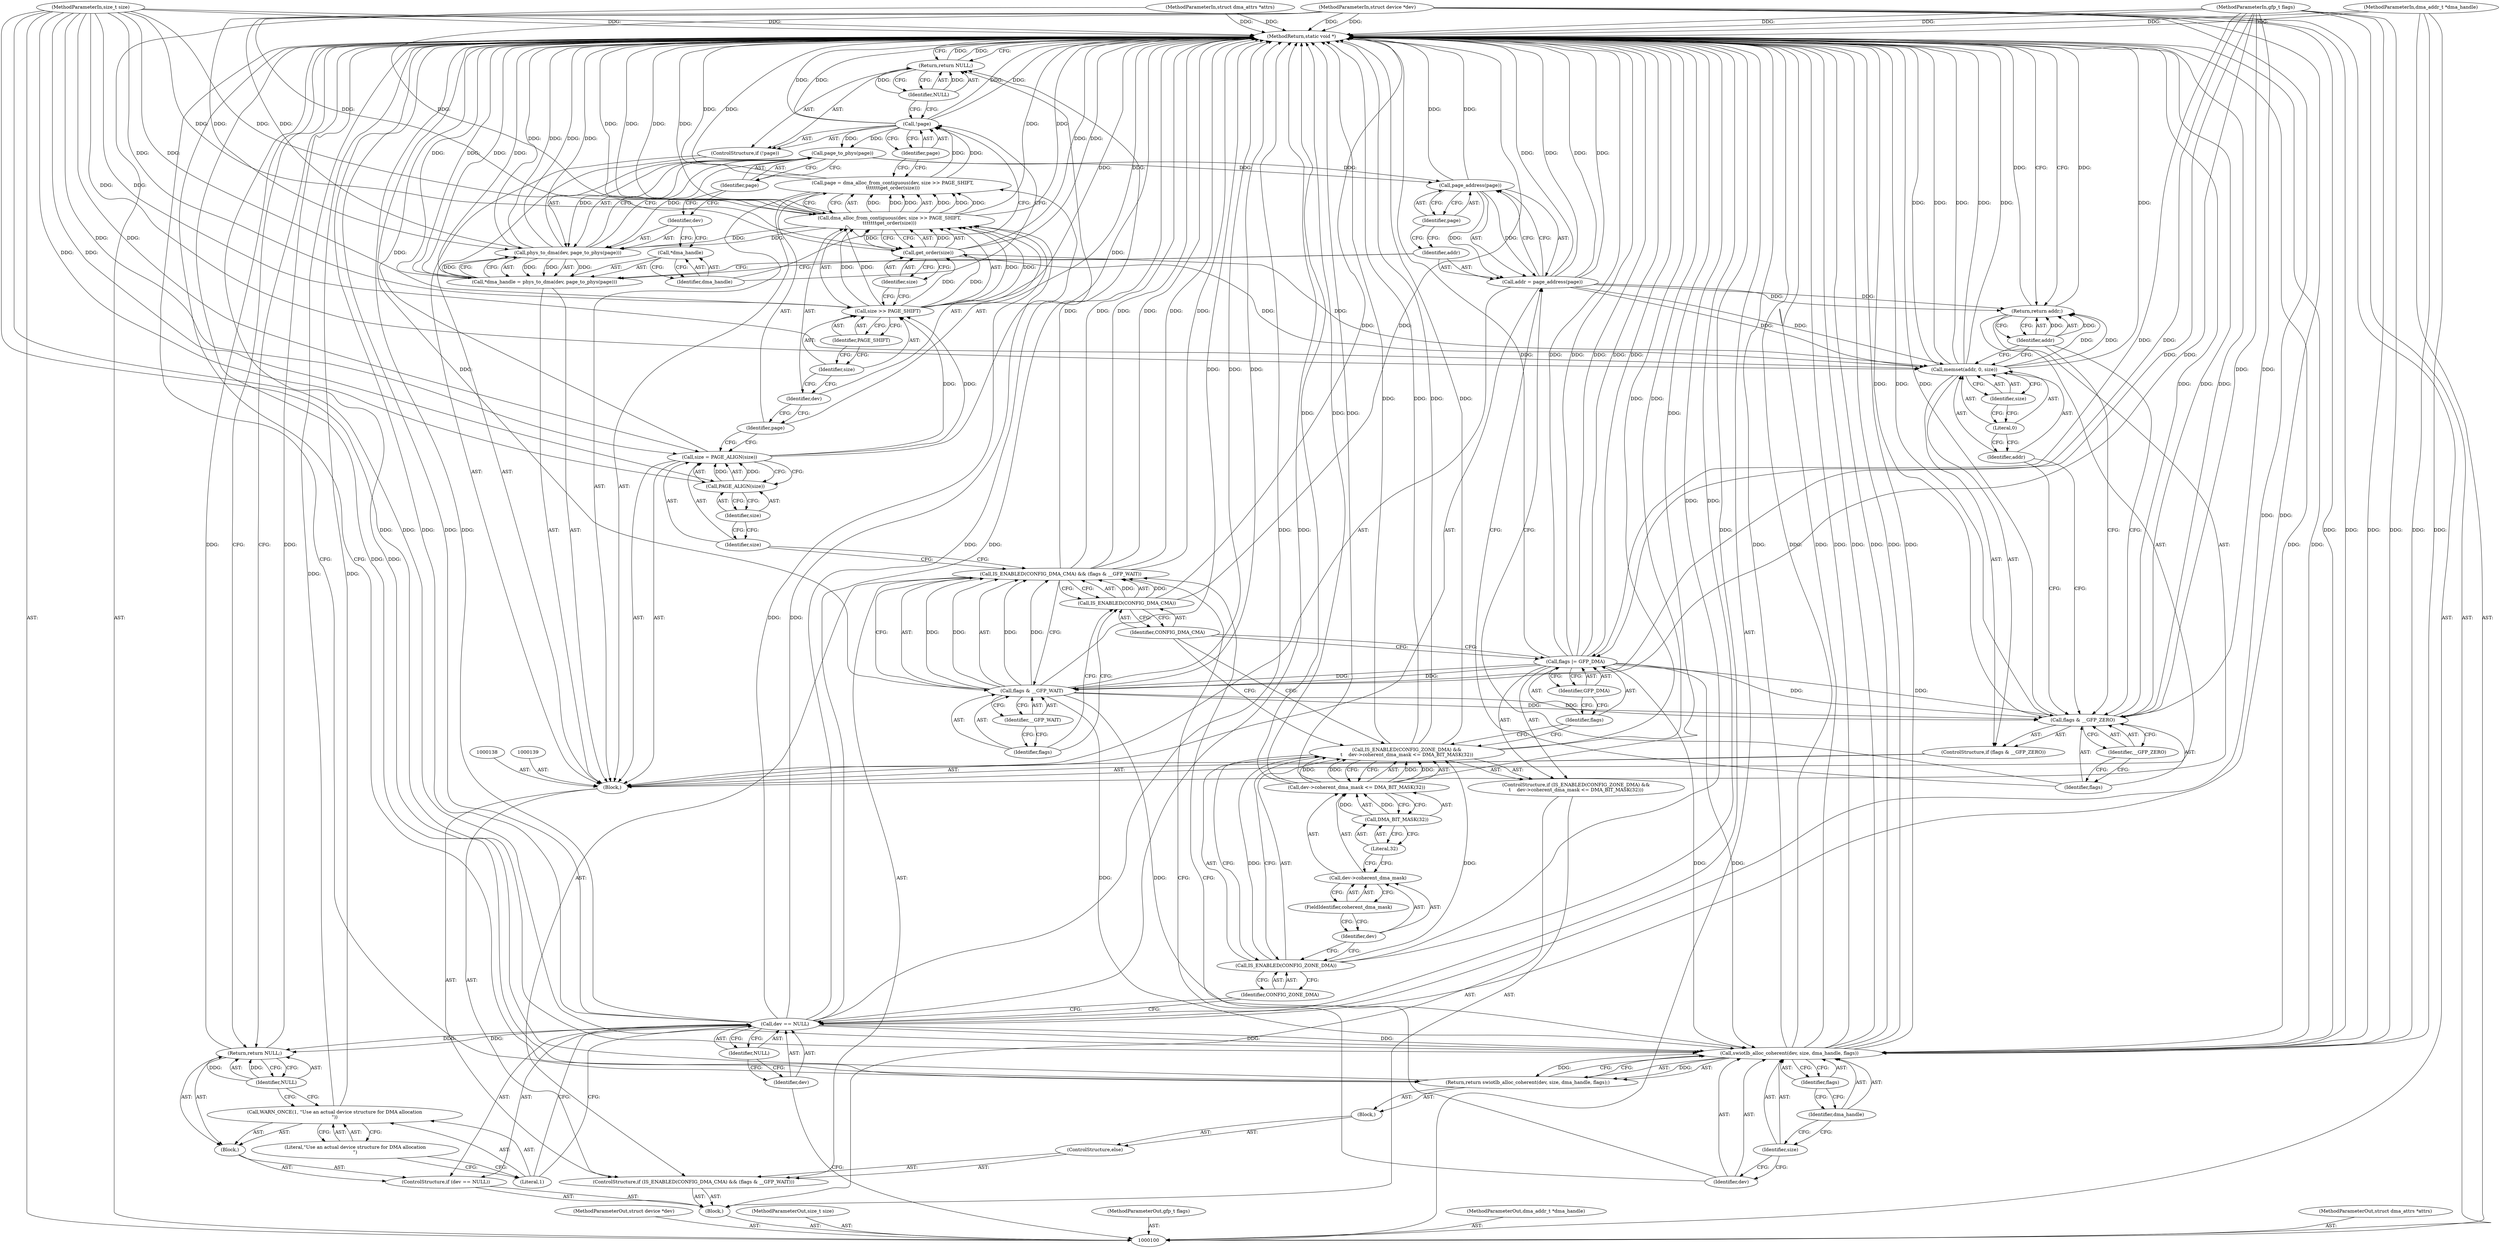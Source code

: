 digraph "1_linux_6829e274a623187c24f7cfc0e3d35f25d087fcc5_0" {
"1000187" [label="(MethodReturn,static void *)"];
"1000101" [label="(MethodParameterIn,struct device *dev)"];
"1000302" [label="(MethodParameterOut,struct device *dev)"];
"1000102" [label="(MethodParameterIn,size_t size)"];
"1000303" [label="(MethodParameterOut,size_t size)"];
"1000117" [label="(ControlStructure,if (IS_ENABLED(CONFIG_ZONE_DMA) &&\n\t    dev->coherent_dma_mask <= DMA_BIT_MASK(32)))"];
"1000120" [label="(Identifier,CONFIG_ZONE_DMA)"];
"1000118" [label="(Call,IS_ENABLED(CONFIG_ZONE_DMA) &&\n\t    dev->coherent_dma_mask <= DMA_BIT_MASK(32))"];
"1000119" [label="(Call,IS_ENABLED(CONFIG_ZONE_DMA))"];
"1000124" [label="(FieldIdentifier,coherent_dma_mask)"];
"1000125" [label="(Call,DMA_BIT_MASK(32))"];
"1000126" [label="(Literal,32)"];
"1000121" [label="(Call,dev->coherent_dma_mask <= DMA_BIT_MASK(32))"];
"1000122" [label="(Call,dev->coherent_dma_mask)"];
"1000123" [label="(Identifier,dev)"];
"1000129" [label="(Identifier,GFP_DMA)"];
"1000127" [label="(Call,flags |= GFP_DMA)"];
"1000128" [label="(Identifier,flags)"];
"1000130" [label="(ControlStructure,if (IS_ENABLED(CONFIG_DMA_CMA) && (flags & __GFP_WAIT)))"];
"1000133" [label="(Identifier,CONFIG_DMA_CMA)"];
"1000134" [label="(Call,flags & __GFP_WAIT)"];
"1000135" [label="(Identifier,flags)"];
"1000136" [label="(Identifier,__GFP_WAIT)"];
"1000131" [label="(Call,IS_ENABLED(CONFIG_DMA_CMA) && (flags & __GFP_WAIT))"];
"1000132" [label="(Call,IS_ENABLED(CONFIG_DMA_CMA))"];
"1000137" [label="(Block,)"];
"1000140" [label="(Call,size = PAGE_ALIGN(size))"];
"1000141" [label="(Identifier,size)"];
"1000143" [label="(Identifier,size)"];
"1000142" [label="(Call,PAGE_ALIGN(size))"];
"1000144" [label="(Call,page = dma_alloc_from_contiguous(dev, size >> PAGE_SHIFT,\n\t\t\t\t\t\t\tget_order(size)))"];
"1000145" [label="(Identifier,page)"];
"1000147" [label="(Identifier,dev)"];
"1000148" [label="(Call,size >> PAGE_SHIFT)"];
"1000149" [label="(Identifier,size)"];
"1000150" [label="(Identifier,PAGE_SHIFT)"];
"1000146" [label="(Call,dma_alloc_from_contiguous(dev, size >> PAGE_SHIFT,\n\t\t\t\t\t\t\tget_order(size)))"];
"1000152" [label="(Identifier,size)"];
"1000151" [label="(Call,get_order(size))"];
"1000104" [label="(MethodParameterIn,gfp_t flags)"];
"1000305" [label="(MethodParameterOut,gfp_t flags)"];
"1000103" [label="(MethodParameterIn,dma_addr_t *dma_handle)"];
"1000304" [label="(MethodParameterOut,dma_addr_t *dma_handle)"];
"1000153" [label="(ControlStructure,if (!page))"];
"1000154" [label="(Call,!page)"];
"1000155" [label="(Identifier,page)"];
"1000157" [label="(Identifier,NULL)"];
"1000156" [label="(Return,return NULL;)"];
"1000161" [label="(Call,phys_to_dma(dev, page_to_phys(page)))"];
"1000162" [label="(Identifier,dev)"];
"1000158" [label="(Call,*dma_handle = phys_to_dma(dev, page_to_phys(page)))"];
"1000159" [label="(Call,*dma_handle)"];
"1000163" [label="(Call,page_to_phys(page))"];
"1000160" [label="(Identifier,dma_handle)"];
"1000164" [label="(Identifier,page)"];
"1000167" [label="(Call,page_address(page))"];
"1000168" [label="(Identifier,page)"];
"1000165" [label="(Call,addr = page_address(page))"];
"1000166" [label="(Identifier,addr)"];
"1000172" [label="(Identifier,__GFP_ZERO)"];
"1000169" [label="(ControlStructure,if (flags & __GFP_ZERO))"];
"1000170" [label="(Call,flags & __GFP_ZERO)"];
"1000171" [label="(Identifier,flags)"];
"1000174" [label="(Identifier,addr)"];
"1000175" [label="(Literal,0)"];
"1000176" [label="(Identifier,size)"];
"1000173" [label="(Call,memset(addr, 0, size))"];
"1000178" [label="(Identifier,addr)"];
"1000177" [label="(Return,return addr;)"];
"1000179" [label="(ControlStructure,else)"];
"1000180" [label="(Block,)"];
"1000182" [label="(Call,swiotlb_alloc_coherent(dev, size, dma_handle, flags))"];
"1000181" [label="(Return,return swiotlb_alloc_coherent(dev, size, dma_handle, flags);)"];
"1000183" [label="(Identifier,dev)"];
"1000184" [label="(Identifier,size)"];
"1000185" [label="(Identifier,dma_handle)"];
"1000186" [label="(Identifier,flags)"];
"1000105" [label="(MethodParameterIn,struct dma_attrs *attrs)"];
"1000306" [label="(MethodParameterOut,struct dma_attrs *attrs)"];
"1000106" [label="(Block,)"];
"1000107" [label="(ControlStructure,if (dev == NULL))"];
"1000110" [label="(Identifier,NULL)"];
"1000111" [label="(Block,)"];
"1000108" [label="(Call,dev == NULL)"];
"1000109" [label="(Identifier,dev)"];
"1000113" [label="(Literal,1)"];
"1000114" [label="(Literal,\"Use an actual device structure for DMA allocation\n\")"];
"1000112" [label="(Call,WARN_ONCE(1, \"Use an actual device structure for DMA allocation\n\"))"];
"1000115" [label="(Return,return NULL;)"];
"1000116" [label="(Identifier,NULL)"];
"1000187" -> "1000100"  [label="AST: "];
"1000187" -> "1000115"  [label="CFG: "];
"1000187" -> "1000156"  [label="CFG: "];
"1000187" -> "1000177"  [label="CFG: "];
"1000187" -> "1000181"  [label="CFG: "];
"1000121" -> "1000187"  [label="DDG: "];
"1000121" -> "1000187"  [label="DDG: "];
"1000108" -> "1000187"  [label="DDG: "];
"1000108" -> "1000187"  [label="DDG: "];
"1000108" -> "1000187"  [label="DDG: "];
"1000182" -> "1000187"  [label="DDG: "];
"1000182" -> "1000187"  [label="DDG: "];
"1000182" -> "1000187"  [label="DDG: "];
"1000182" -> "1000187"  [label="DDG: "];
"1000182" -> "1000187"  [label="DDG: "];
"1000146" -> "1000187"  [label="DDG: "];
"1000146" -> "1000187"  [label="DDG: "];
"1000146" -> "1000187"  [label="DDG: "];
"1000104" -> "1000187"  [label="DDG: "];
"1000105" -> "1000187"  [label="DDG: "];
"1000131" -> "1000187"  [label="DDG: "];
"1000131" -> "1000187"  [label="DDG: "];
"1000131" -> "1000187"  [label="DDG: "];
"1000118" -> "1000187"  [label="DDG: "];
"1000118" -> "1000187"  [label="DDG: "];
"1000118" -> "1000187"  [label="DDG: "];
"1000127" -> "1000187"  [label="DDG: "];
"1000127" -> "1000187"  [label="DDG: "];
"1000127" -> "1000187"  [label="DDG: "];
"1000154" -> "1000187"  [label="DDG: "];
"1000154" -> "1000187"  [label="DDG: "];
"1000158" -> "1000187"  [label="DDG: "];
"1000158" -> "1000187"  [label="DDG: "];
"1000167" -> "1000187"  [label="DDG: "];
"1000170" -> "1000187"  [label="DDG: "];
"1000170" -> "1000187"  [label="DDG: "];
"1000170" -> "1000187"  [label="DDG: "];
"1000140" -> "1000187"  [label="DDG: "];
"1000165" -> "1000187"  [label="DDG: "];
"1000165" -> "1000187"  [label="DDG: "];
"1000151" -> "1000187"  [label="DDG: "];
"1000103" -> "1000187"  [label="DDG: "];
"1000173" -> "1000187"  [label="DDG: "];
"1000173" -> "1000187"  [label="DDG: "];
"1000173" -> "1000187"  [label="DDG: "];
"1000132" -> "1000187"  [label="DDG: "];
"1000102" -> "1000187"  [label="DDG: "];
"1000112" -> "1000187"  [label="DDG: "];
"1000134" -> "1000187"  [label="DDG: "];
"1000134" -> "1000187"  [label="DDG: "];
"1000101" -> "1000187"  [label="DDG: "];
"1000119" -> "1000187"  [label="DDG: "];
"1000148" -> "1000187"  [label="DDG: "];
"1000161" -> "1000187"  [label="DDG: "];
"1000161" -> "1000187"  [label="DDG: "];
"1000144" -> "1000187"  [label="DDG: "];
"1000181" -> "1000187"  [label="DDG: "];
"1000177" -> "1000187"  [label="DDG: "];
"1000156" -> "1000187"  [label="DDG: "];
"1000115" -> "1000187"  [label="DDG: "];
"1000101" -> "1000100"  [label="AST: "];
"1000101" -> "1000187"  [label="DDG: "];
"1000101" -> "1000108"  [label="DDG: "];
"1000101" -> "1000146"  [label="DDG: "];
"1000101" -> "1000161"  [label="DDG: "];
"1000101" -> "1000182"  [label="DDG: "];
"1000302" -> "1000100"  [label="AST: "];
"1000102" -> "1000100"  [label="AST: "];
"1000102" -> "1000187"  [label="DDG: "];
"1000102" -> "1000140"  [label="DDG: "];
"1000102" -> "1000142"  [label="DDG: "];
"1000102" -> "1000148"  [label="DDG: "];
"1000102" -> "1000151"  [label="DDG: "];
"1000102" -> "1000173"  [label="DDG: "];
"1000102" -> "1000182"  [label="DDG: "];
"1000303" -> "1000100"  [label="AST: "];
"1000117" -> "1000106"  [label="AST: "];
"1000118" -> "1000117"  [label="AST: "];
"1000127" -> "1000117"  [label="AST: "];
"1000120" -> "1000119"  [label="AST: "];
"1000120" -> "1000108"  [label="CFG: "];
"1000119" -> "1000120"  [label="CFG: "];
"1000118" -> "1000117"  [label="AST: "];
"1000118" -> "1000119"  [label="CFG: "];
"1000118" -> "1000121"  [label="CFG: "];
"1000119" -> "1000118"  [label="AST: "];
"1000121" -> "1000118"  [label="AST: "];
"1000128" -> "1000118"  [label="CFG: "];
"1000133" -> "1000118"  [label="CFG: "];
"1000118" -> "1000187"  [label="DDG: "];
"1000118" -> "1000187"  [label="DDG: "];
"1000118" -> "1000187"  [label="DDG: "];
"1000119" -> "1000118"  [label="DDG: "];
"1000121" -> "1000118"  [label="DDG: "];
"1000121" -> "1000118"  [label="DDG: "];
"1000119" -> "1000118"  [label="AST: "];
"1000119" -> "1000120"  [label="CFG: "];
"1000120" -> "1000119"  [label="AST: "];
"1000123" -> "1000119"  [label="CFG: "];
"1000118" -> "1000119"  [label="CFG: "];
"1000119" -> "1000187"  [label="DDG: "];
"1000119" -> "1000118"  [label="DDG: "];
"1000124" -> "1000122"  [label="AST: "];
"1000124" -> "1000123"  [label="CFG: "];
"1000122" -> "1000124"  [label="CFG: "];
"1000125" -> "1000121"  [label="AST: "];
"1000125" -> "1000126"  [label="CFG: "];
"1000126" -> "1000125"  [label="AST: "];
"1000121" -> "1000125"  [label="CFG: "];
"1000125" -> "1000121"  [label="DDG: "];
"1000126" -> "1000125"  [label="AST: "];
"1000126" -> "1000122"  [label="CFG: "];
"1000125" -> "1000126"  [label="CFG: "];
"1000121" -> "1000118"  [label="AST: "];
"1000121" -> "1000125"  [label="CFG: "];
"1000122" -> "1000121"  [label="AST: "];
"1000125" -> "1000121"  [label="AST: "];
"1000118" -> "1000121"  [label="CFG: "];
"1000121" -> "1000187"  [label="DDG: "];
"1000121" -> "1000187"  [label="DDG: "];
"1000121" -> "1000118"  [label="DDG: "];
"1000121" -> "1000118"  [label="DDG: "];
"1000125" -> "1000121"  [label="DDG: "];
"1000122" -> "1000121"  [label="AST: "];
"1000122" -> "1000124"  [label="CFG: "];
"1000123" -> "1000122"  [label="AST: "];
"1000124" -> "1000122"  [label="AST: "];
"1000126" -> "1000122"  [label="CFG: "];
"1000123" -> "1000122"  [label="AST: "];
"1000123" -> "1000119"  [label="CFG: "];
"1000124" -> "1000123"  [label="CFG: "];
"1000129" -> "1000127"  [label="AST: "];
"1000129" -> "1000128"  [label="CFG: "];
"1000127" -> "1000129"  [label="CFG: "];
"1000127" -> "1000117"  [label="AST: "];
"1000127" -> "1000129"  [label="CFG: "];
"1000128" -> "1000127"  [label="AST: "];
"1000129" -> "1000127"  [label="AST: "];
"1000133" -> "1000127"  [label="CFG: "];
"1000127" -> "1000187"  [label="DDG: "];
"1000127" -> "1000187"  [label="DDG: "];
"1000127" -> "1000187"  [label="DDG: "];
"1000104" -> "1000127"  [label="DDG: "];
"1000127" -> "1000134"  [label="DDG: "];
"1000127" -> "1000170"  [label="DDG: "];
"1000127" -> "1000182"  [label="DDG: "];
"1000128" -> "1000127"  [label="AST: "];
"1000128" -> "1000118"  [label="CFG: "];
"1000129" -> "1000128"  [label="CFG: "];
"1000130" -> "1000106"  [label="AST: "];
"1000131" -> "1000130"  [label="AST: "];
"1000137" -> "1000130"  [label="AST: "];
"1000179" -> "1000130"  [label="AST: "];
"1000133" -> "1000132"  [label="AST: "];
"1000133" -> "1000127"  [label="CFG: "];
"1000133" -> "1000118"  [label="CFG: "];
"1000132" -> "1000133"  [label="CFG: "];
"1000134" -> "1000131"  [label="AST: "];
"1000134" -> "1000136"  [label="CFG: "];
"1000135" -> "1000134"  [label="AST: "];
"1000136" -> "1000134"  [label="AST: "];
"1000131" -> "1000134"  [label="CFG: "];
"1000134" -> "1000187"  [label="DDG: "];
"1000134" -> "1000187"  [label="DDG: "];
"1000134" -> "1000131"  [label="DDG: "];
"1000134" -> "1000131"  [label="DDG: "];
"1000127" -> "1000134"  [label="DDG: "];
"1000104" -> "1000134"  [label="DDG: "];
"1000134" -> "1000170"  [label="DDG: "];
"1000134" -> "1000182"  [label="DDG: "];
"1000135" -> "1000134"  [label="AST: "];
"1000135" -> "1000132"  [label="CFG: "];
"1000136" -> "1000135"  [label="CFG: "];
"1000136" -> "1000134"  [label="AST: "];
"1000136" -> "1000135"  [label="CFG: "];
"1000134" -> "1000136"  [label="CFG: "];
"1000131" -> "1000130"  [label="AST: "];
"1000131" -> "1000132"  [label="CFG: "];
"1000131" -> "1000134"  [label="CFG: "];
"1000132" -> "1000131"  [label="AST: "];
"1000134" -> "1000131"  [label="AST: "];
"1000141" -> "1000131"  [label="CFG: "];
"1000183" -> "1000131"  [label="CFG: "];
"1000131" -> "1000187"  [label="DDG: "];
"1000131" -> "1000187"  [label="DDG: "];
"1000131" -> "1000187"  [label="DDG: "];
"1000132" -> "1000131"  [label="DDG: "];
"1000134" -> "1000131"  [label="DDG: "];
"1000134" -> "1000131"  [label="DDG: "];
"1000132" -> "1000131"  [label="AST: "];
"1000132" -> "1000133"  [label="CFG: "];
"1000133" -> "1000132"  [label="AST: "];
"1000135" -> "1000132"  [label="CFG: "];
"1000131" -> "1000132"  [label="CFG: "];
"1000132" -> "1000187"  [label="DDG: "];
"1000132" -> "1000131"  [label="DDG: "];
"1000137" -> "1000130"  [label="AST: "];
"1000138" -> "1000137"  [label="AST: "];
"1000139" -> "1000137"  [label="AST: "];
"1000140" -> "1000137"  [label="AST: "];
"1000144" -> "1000137"  [label="AST: "];
"1000153" -> "1000137"  [label="AST: "];
"1000158" -> "1000137"  [label="AST: "];
"1000165" -> "1000137"  [label="AST: "];
"1000169" -> "1000137"  [label="AST: "];
"1000177" -> "1000137"  [label="AST: "];
"1000140" -> "1000137"  [label="AST: "];
"1000140" -> "1000142"  [label="CFG: "];
"1000141" -> "1000140"  [label="AST: "];
"1000142" -> "1000140"  [label="AST: "];
"1000145" -> "1000140"  [label="CFG: "];
"1000140" -> "1000187"  [label="DDG: "];
"1000142" -> "1000140"  [label="DDG: "];
"1000102" -> "1000140"  [label="DDG: "];
"1000140" -> "1000148"  [label="DDG: "];
"1000141" -> "1000140"  [label="AST: "];
"1000141" -> "1000131"  [label="CFG: "];
"1000143" -> "1000141"  [label="CFG: "];
"1000143" -> "1000142"  [label="AST: "];
"1000143" -> "1000141"  [label="CFG: "];
"1000142" -> "1000143"  [label="CFG: "];
"1000142" -> "1000140"  [label="AST: "];
"1000142" -> "1000143"  [label="CFG: "];
"1000143" -> "1000142"  [label="AST: "];
"1000140" -> "1000142"  [label="CFG: "];
"1000142" -> "1000140"  [label="DDG: "];
"1000102" -> "1000142"  [label="DDG: "];
"1000144" -> "1000137"  [label="AST: "];
"1000144" -> "1000146"  [label="CFG: "];
"1000145" -> "1000144"  [label="AST: "];
"1000146" -> "1000144"  [label="AST: "];
"1000155" -> "1000144"  [label="CFG: "];
"1000144" -> "1000187"  [label="DDG: "];
"1000146" -> "1000144"  [label="DDG: "];
"1000146" -> "1000144"  [label="DDG: "];
"1000146" -> "1000144"  [label="DDG: "];
"1000144" -> "1000154"  [label="DDG: "];
"1000145" -> "1000144"  [label="AST: "];
"1000145" -> "1000140"  [label="CFG: "];
"1000147" -> "1000145"  [label="CFG: "];
"1000147" -> "1000146"  [label="AST: "];
"1000147" -> "1000145"  [label="CFG: "];
"1000149" -> "1000147"  [label="CFG: "];
"1000148" -> "1000146"  [label="AST: "];
"1000148" -> "1000150"  [label="CFG: "];
"1000149" -> "1000148"  [label="AST: "];
"1000150" -> "1000148"  [label="AST: "];
"1000152" -> "1000148"  [label="CFG: "];
"1000148" -> "1000187"  [label="DDG: "];
"1000148" -> "1000146"  [label="DDG: "];
"1000148" -> "1000146"  [label="DDG: "];
"1000140" -> "1000148"  [label="DDG: "];
"1000102" -> "1000148"  [label="DDG: "];
"1000148" -> "1000151"  [label="DDG: "];
"1000149" -> "1000148"  [label="AST: "];
"1000149" -> "1000147"  [label="CFG: "];
"1000150" -> "1000149"  [label="CFG: "];
"1000150" -> "1000148"  [label="AST: "];
"1000150" -> "1000149"  [label="CFG: "];
"1000148" -> "1000150"  [label="CFG: "];
"1000146" -> "1000144"  [label="AST: "];
"1000146" -> "1000151"  [label="CFG: "];
"1000147" -> "1000146"  [label="AST: "];
"1000148" -> "1000146"  [label="AST: "];
"1000151" -> "1000146"  [label="AST: "];
"1000144" -> "1000146"  [label="CFG: "];
"1000146" -> "1000187"  [label="DDG: "];
"1000146" -> "1000187"  [label="DDG: "];
"1000146" -> "1000187"  [label="DDG: "];
"1000146" -> "1000144"  [label="DDG: "];
"1000146" -> "1000144"  [label="DDG: "];
"1000146" -> "1000144"  [label="DDG: "];
"1000108" -> "1000146"  [label="DDG: "];
"1000101" -> "1000146"  [label="DDG: "];
"1000148" -> "1000146"  [label="DDG: "];
"1000148" -> "1000146"  [label="DDG: "];
"1000151" -> "1000146"  [label="DDG: "];
"1000146" -> "1000161"  [label="DDG: "];
"1000152" -> "1000151"  [label="AST: "];
"1000152" -> "1000148"  [label="CFG: "];
"1000151" -> "1000152"  [label="CFG: "];
"1000151" -> "1000146"  [label="AST: "];
"1000151" -> "1000152"  [label="CFG: "];
"1000152" -> "1000151"  [label="AST: "];
"1000146" -> "1000151"  [label="CFG: "];
"1000151" -> "1000187"  [label="DDG: "];
"1000151" -> "1000146"  [label="DDG: "];
"1000148" -> "1000151"  [label="DDG: "];
"1000102" -> "1000151"  [label="DDG: "];
"1000151" -> "1000173"  [label="DDG: "];
"1000104" -> "1000100"  [label="AST: "];
"1000104" -> "1000187"  [label="DDG: "];
"1000104" -> "1000127"  [label="DDG: "];
"1000104" -> "1000134"  [label="DDG: "];
"1000104" -> "1000170"  [label="DDG: "];
"1000104" -> "1000182"  [label="DDG: "];
"1000305" -> "1000100"  [label="AST: "];
"1000103" -> "1000100"  [label="AST: "];
"1000103" -> "1000187"  [label="DDG: "];
"1000103" -> "1000182"  [label="DDG: "];
"1000304" -> "1000100"  [label="AST: "];
"1000153" -> "1000137"  [label="AST: "];
"1000154" -> "1000153"  [label="AST: "];
"1000156" -> "1000153"  [label="AST: "];
"1000154" -> "1000153"  [label="AST: "];
"1000154" -> "1000155"  [label="CFG: "];
"1000155" -> "1000154"  [label="AST: "];
"1000157" -> "1000154"  [label="CFG: "];
"1000160" -> "1000154"  [label="CFG: "];
"1000154" -> "1000187"  [label="DDG: "];
"1000154" -> "1000187"  [label="DDG: "];
"1000144" -> "1000154"  [label="DDG: "];
"1000154" -> "1000163"  [label="DDG: "];
"1000155" -> "1000154"  [label="AST: "];
"1000155" -> "1000144"  [label="CFG: "];
"1000154" -> "1000155"  [label="CFG: "];
"1000157" -> "1000156"  [label="AST: "];
"1000157" -> "1000154"  [label="CFG: "];
"1000156" -> "1000157"  [label="CFG: "];
"1000157" -> "1000156"  [label="DDG: "];
"1000156" -> "1000153"  [label="AST: "];
"1000156" -> "1000157"  [label="CFG: "];
"1000157" -> "1000156"  [label="AST: "];
"1000187" -> "1000156"  [label="CFG: "];
"1000156" -> "1000187"  [label="DDG: "];
"1000157" -> "1000156"  [label="DDG: "];
"1000108" -> "1000156"  [label="DDG: "];
"1000161" -> "1000158"  [label="AST: "];
"1000161" -> "1000163"  [label="CFG: "];
"1000162" -> "1000161"  [label="AST: "];
"1000163" -> "1000161"  [label="AST: "];
"1000158" -> "1000161"  [label="CFG: "];
"1000161" -> "1000187"  [label="DDG: "];
"1000161" -> "1000187"  [label="DDG: "];
"1000161" -> "1000158"  [label="DDG: "];
"1000161" -> "1000158"  [label="DDG: "];
"1000146" -> "1000161"  [label="DDG: "];
"1000101" -> "1000161"  [label="DDG: "];
"1000163" -> "1000161"  [label="DDG: "];
"1000162" -> "1000161"  [label="AST: "];
"1000162" -> "1000159"  [label="CFG: "];
"1000164" -> "1000162"  [label="CFG: "];
"1000158" -> "1000137"  [label="AST: "];
"1000158" -> "1000161"  [label="CFG: "];
"1000159" -> "1000158"  [label="AST: "];
"1000161" -> "1000158"  [label="AST: "];
"1000166" -> "1000158"  [label="CFG: "];
"1000158" -> "1000187"  [label="DDG: "];
"1000158" -> "1000187"  [label="DDG: "];
"1000161" -> "1000158"  [label="DDG: "];
"1000161" -> "1000158"  [label="DDG: "];
"1000159" -> "1000158"  [label="AST: "];
"1000159" -> "1000160"  [label="CFG: "];
"1000160" -> "1000159"  [label="AST: "];
"1000162" -> "1000159"  [label="CFG: "];
"1000163" -> "1000161"  [label="AST: "];
"1000163" -> "1000164"  [label="CFG: "];
"1000164" -> "1000163"  [label="AST: "];
"1000161" -> "1000163"  [label="CFG: "];
"1000163" -> "1000161"  [label="DDG: "];
"1000154" -> "1000163"  [label="DDG: "];
"1000163" -> "1000167"  [label="DDG: "];
"1000160" -> "1000159"  [label="AST: "];
"1000160" -> "1000154"  [label="CFG: "];
"1000159" -> "1000160"  [label="CFG: "];
"1000164" -> "1000163"  [label="AST: "];
"1000164" -> "1000162"  [label="CFG: "];
"1000163" -> "1000164"  [label="CFG: "];
"1000167" -> "1000165"  [label="AST: "];
"1000167" -> "1000168"  [label="CFG: "];
"1000168" -> "1000167"  [label="AST: "];
"1000165" -> "1000167"  [label="CFG: "];
"1000167" -> "1000187"  [label="DDG: "];
"1000167" -> "1000165"  [label="DDG: "];
"1000163" -> "1000167"  [label="DDG: "];
"1000168" -> "1000167"  [label="AST: "];
"1000168" -> "1000166"  [label="CFG: "];
"1000167" -> "1000168"  [label="CFG: "];
"1000165" -> "1000137"  [label="AST: "];
"1000165" -> "1000167"  [label="CFG: "];
"1000166" -> "1000165"  [label="AST: "];
"1000167" -> "1000165"  [label="AST: "];
"1000171" -> "1000165"  [label="CFG: "];
"1000165" -> "1000187"  [label="DDG: "];
"1000165" -> "1000187"  [label="DDG: "];
"1000167" -> "1000165"  [label="DDG: "];
"1000165" -> "1000173"  [label="DDG: "];
"1000165" -> "1000177"  [label="DDG: "];
"1000166" -> "1000165"  [label="AST: "];
"1000166" -> "1000158"  [label="CFG: "];
"1000168" -> "1000166"  [label="CFG: "];
"1000172" -> "1000170"  [label="AST: "];
"1000172" -> "1000171"  [label="CFG: "];
"1000170" -> "1000172"  [label="CFG: "];
"1000169" -> "1000137"  [label="AST: "];
"1000170" -> "1000169"  [label="AST: "];
"1000173" -> "1000169"  [label="AST: "];
"1000170" -> "1000169"  [label="AST: "];
"1000170" -> "1000172"  [label="CFG: "];
"1000171" -> "1000170"  [label="AST: "];
"1000172" -> "1000170"  [label="AST: "];
"1000174" -> "1000170"  [label="CFG: "];
"1000178" -> "1000170"  [label="CFG: "];
"1000170" -> "1000187"  [label="DDG: "];
"1000170" -> "1000187"  [label="DDG: "];
"1000170" -> "1000187"  [label="DDG: "];
"1000134" -> "1000170"  [label="DDG: "];
"1000127" -> "1000170"  [label="DDG: "];
"1000104" -> "1000170"  [label="DDG: "];
"1000171" -> "1000170"  [label="AST: "];
"1000171" -> "1000165"  [label="CFG: "];
"1000172" -> "1000171"  [label="CFG: "];
"1000174" -> "1000173"  [label="AST: "];
"1000174" -> "1000170"  [label="CFG: "];
"1000175" -> "1000174"  [label="CFG: "];
"1000175" -> "1000173"  [label="AST: "];
"1000175" -> "1000174"  [label="CFG: "];
"1000176" -> "1000175"  [label="CFG: "];
"1000176" -> "1000173"  [label="AST: "];
"1000176" -> "1000175"  [label="CFG: "];
"1000173" -> "1000176"  [label="CFG: "];
"1000173" -> "1000169"  [label="AST: "];
"1000173" -> "1000176"  [label="CFG: "];
"1000174" -> "1000173"  [label="AST: "];
"1000175" -> "1000173"  [label="AST: "];
"1000176" -> "1000173"  [label="AST: "];
"1000178" -> "1000173"  [label="CFG: "];
"1000173" -> "1000187"  [label="DDG: "];
"1000173" -> "1000187"  [label="DDG: "];
"1000173" -> "1000187"  [label="DDG: "];
"1000165" -> "1000173"  [label="DDG: "];
"1000151" -> "1000173"  [label="DDG: "];
"1000102" -> "1000173"  [label="DDG: "];
"1000173" -> "1000177"  [label="DDG: "];
"1000178" -> "1000177"  [label="AST: "];
"1000178" -> "1000173"  [label="CFG: "];
"1000178" -> "1000170"  [label="CFG: "];
"1000177" -> "1000178"  [label="CFG: "];
"1000178" -> "1000177"  [label="DDG: "];
"1000177" -> "1000137"  [label="AST: "];
"1000177" -> "1000178"  [label="CFG: "];
"1000178" -> "1000177"  [label="AST: "];
"1000187" -> "1000177"  [label="CFG: "];
"1000177" -> "1000187"  [label="DDG: "];
"1000178" -> "1000177"  [label="DDG: "];
"1000165" -> "1000177"  [label="DDG: "];
"1000173" -> "1000177"  [label="DDG: "];
"1000179" -> "1000130"  [label="AST: "];
"1000180" -> "1000179"  [label="AST: "];
"1000180" -> "1000179"  [label="AST: "];
"1000181" -> "1000180"  [label="AST: "];
"1000182" -> "1000181"  [label="AST: "];
"1000182" -> "1000186"  [label="CFG: "];
"1000183" -> "1000182"  [label="AST: "];
"1000184" -> "1000182"  [label="AST: "];
"1000185" -> "1000182"  [label="AST: "];
"1000186" -> "1000182"  [label="AST: "];
"1000181" -> "1000182"  [label="CFG: "];
"1000182" -> "1000187"  [label="DDG: "];
"1000182" -> "1000187"  [label="DDG: "];
"1000182" -> "1000187"  [label="DDG: "];
"1000182" -> "1000187"  [label="DDG: "];
"1000182" -> "1000187"  [label="DDG: "];
"1000182" -> "1000181"  [label="DDG: "];
"1000108" -> "1000182"  [label="DDG: "];
"1000101" -> "1000182"  [label="DDG: "];
"1000102" -> "1000182"  [label="DDG: "];
"1000103" -> "1000182"  [label="DDG: "];
"1000134" -> "1000182"  [label="DDG: "];
"1000127" -> "1000182"  [label="DDG: "];
"1000104" -> "1000182"  [label="DDG: "];
"1000181" -> "1000180"  [label="AST: "];
"1000181" -> "1000182"  [label="CFG: "];
"1000182" -> "1000181"  [label="AST: "];
"1000187" -> "1000181"  [label="CFG: "];
"1000181" -> "1000187"  [label="DDG: "];
"1000182" -> "1000181"  [label="DDG: "];
"1000183" -> "1000182"  [label="AST: "];
"1000183" -> "1000131"  [label="CFG: "];
"1000184" -> "1000183"  [label="CFG: "];
"1000184" -> "1000182"  [label="AST: "];
"1000184" -> "1000183"  [label="CFG: "];
"1000185" -> "1000184"  [label="CFG: "];
"1000185" -> "1000182"  [label="AST: "];
"1000185" -> "1000184"  [label="CFG: "];
"1000186" -> "1000185"  [label="CFG: "];
"1000186" -> "1000182"  [label="AST: "];
"1000186" -> "1000185"  [label="CFG: "];
"1000182" -> "1000186"  [label="CFG: "];
"1000105" -> "1000100"  [label="AST: "];
"1000105" -> "1000187"  [label="DDG: "];
"1000306" -> "1000100"  [label="AST: "];
"1000106" -> "1000100"  [label="AST: "];
"1000107" -> "1000106"  [label="AST: "];
"1000117" -> "1000106"  [label="AST: "];
"1000130" -> "1000106"  [label="AST: "];
"1000107" -> "1000106"  [label="AST: "];
"1000108" -> "1000107"  [label="AST: "];
"1000111" -> "1000107"  [label="AST: "];
"1000110" -> "1000108"  [label="AST: "];
"1000110" -> "1000109"  [label="CFG: "];
"1000108" -> "1000110"  [label="CFG: "];
"1000111" -> "1000107"  [label="AST: "];
"1000112" -> "1000111"  [label="AST: "];
"1000115" -> "1000111"  [label="AST: "];
"1000108" -> "1000107"  [label="AST: "];
"1000108" -> "1000110"  [label="CFG: "];
"1000109" -> "1000108"  [label="AST: "];
"1000110" -> "1000108"  [label="AST: "];
"1000113" -> "1000108"  [label="CFG: "];
"1000120" -> "1000108"  [label="CFG: "];
"1000108" -> "1000187"  [label="DDG: "];
"1000108" -> "1000187"  [label="DDG: "];
"1000108" -> "1000187"  [label="DDG: "];
"1000101" -> "1000108"  [label="DDG: "];
"1000108" -> "1000115"  [label="DDG: "];
"1000108" -> "1000146"  [label="DDG: "];
"1000108" -> "1000156"  [label="DDG: "];
"1000108" -> "1000182"  [label="DDG: "];
"1000109" -> "1000108"  [label="AST: "];
"1000109" -> "1000100"  [label="CFG: "];
"1000110" -> "1000109"  [label="CFG: "];
"1000113" -> "1000112"  [label="AST: "];
"1000113" -> "1000108"  [label="CFG: "];
"1000114" -> "1000113"  [label="CFG: "];
"1000114" -> "1000112"  [label="AST: "];
"1000114" -> "1000113"  [label="CFG: "];
"1000112" -> "1000114"  [label="CFG: "];
"1000112" -> "1000111"  [label="AST: "];
"1000112" -> "1000114"  [label="CFG: "];
"1000113" -> "1000112"  [label="AST: "];
"1000114" -> "1000112"  [label="AST: "];
"1000116" -> "1000112"  [label="CFG: "];
"1000112" -> "1000187"  [label="DDG: "];
"1000115" -> "1000111"  [label="AST: "];
"1000115" -> "1000116"  [label="CFG: "];
"1000116" -> "1000115"  [label="AST: "];
"1000187" -> "1000115"  [label="CFG: "];
"1000115" -> "1000187"  [label="DDG: "];
"1000116" -> "1000115"  [label="DDG: "];
"1000108" -> "1000115"  [label="DDG: "];
"1000116" -> "1000115"  [label="AST: "];
"1000116" -> "1000112"  [label="CFG: "];
"1000115" -> "1000116"  [label="CFG: "];
"1000116" -> "1000115"  [label="DDG: "];
}
